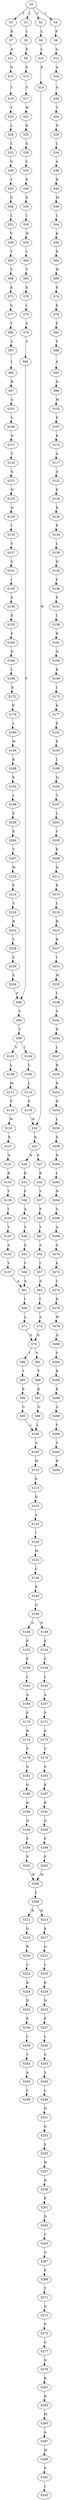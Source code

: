 strict digraph  {
	S0 -> S1 [ label = L ];
	S0 -> S2 [ label = V ];
	S0 -> S3 [ label = T ];
	S0 -> S4 [ label = I ];
	S1 -> S5 [ label = L ];
	S2 -> S6 [ label = L ];
	S3 -> S7 [ label = E ];
	S4 -> S8 [ label = E ];
	S5 -> S9 [ label = E ];
	S6 -> S10 [ label = L ];
	S7 -> S11 [ label = A ];
	S8 -> S12 [ label = A ];
	S9 -> S13 [ label = P ];
	S10 -> S14 [ label = P ];
	S11 -> S15 [ label = D ];
	S12 -> S16 [ label = A ];
	S13 -> S17 [ label = V ];
	S14 -> S18 [ label = W ];
	S15 -> S19 [ label = T ];
	S16 -> S20 [ label = G ];
	S17 -> S21 [ label = W ];
	S18 -> S22 [ label = E ];
	S19 -> S23 [ label = T ];
	S20 -> S24 [ label = T ];
	S21 -> S25 [ label = K ];
	S22 -> S26 [ label = K ];
	S22 -> S27 [ label = E ];
	S23 -> S28 [ label = L ];
	S24 -> S29 [ label = N ];
	S25 -> S30 [ label = E ];
	S26 -> S31 [ label = R ];
	S27 -> S32 [ label = K ];
	S28 -> S33 [ label = L ];
	S29 -> S34 [ label = L ];
	S30 -> S35 [ label = L ];
	S31 -> S36 [ label = F ];
	S32 -> S37 [ label = Y ];
	S33 -> S38 [ label = G ];
	S34 -> S39 [ label = A ];
	S35 -> S40 [ label = E ];
	S36 -> S41 [ label = A ];
	S37 -> S42 [ label = F ];
	S38 -> S43 [ label = Y ];
	S39 -> S44 [ label = R ];
	S40 -> S45 [ label = E ];
	S41 -> S46 [ label = Y ];
	S42 -> S47 [ label = Y ];
	S43 -> S48 [ label = G ];
	S44 -> S49 [ label = M ];
	S45 -> S50 [ label = I ];
	S46 -> S51 [ label = A ];
	S47 -> S52 [ label = A ];
	S48 -> S53 [ label = L ];
	S49 -> S54 [ label = L ];
	S50 -> S55 [ label = W ];
	S51 -> S56 [ label = V ];
	S52 -> S57 [ label = I ];
	S53 -> S58 [ label = V ];
	S54 -> S59 [ label = K ];
	S55 -> S60 [ label = L ];
	S56 -> S61 [ label = A ];
	S57 -> S62 [ label = A ];
	S58 -> S63 [ label = T ];
	S59 -> S64 [ label = E ];
	S60 -> S65 [ label = Y ];
	S61 -> S66 [ label = I ];
	S62 -> S67 [ label = I ];
	S63 -> S68 [ label = V ];
	S64 -> S69 [ label = W ];
	S65 -> S70 [ label = K ];
	S66 -> S71 [ label = A ];
	S67 -> S72 [ label = A ];
	S68 -> S73 [ label = K ];
	S69 -> S74 [ label = E ];
	S70 -> S75 [ label = L ];
	S71 -> S76 [ label = Q ];
	S72 -> S76 [ label = Q ];
	S73 -> S77 [ label = S ];
	S74 -> S78 [ label = E ];
	S75 -> S79 [ label = S ];
	S76 -> S80 [ label = I ];
	S76 -> S81 [ label = V ];
	S77 -> S82 [ label = T ];
	S78 -> S83 [ label = F ];
	S79 -> S84 [ label = S ];
	S80 -> S85 [ label = T ];
	S81 -> S86 [ label = T ];
	S82 -> S87 [ label = S ];
	S83 -> S88 [ label = S ];
	S84 -> S89 [ label = P ];
	S85 -> S90 [ label = K ];
	S86 -> S91 [ label = K ];
	S87 -> S92 [ label = I ];
	S88 -> S93 [ label = A ];
	S89 -> S94 [ label = V ];
	S90 -> S95 [ label = G ];
	S91 -> S96 [ label = G ];
	S92 -> S97 [ label = R ];
	S93 -> S98 [ label = N ];
	S94 -> S99 [ label = V ];
	S95 -> S100 [ label = L ];
	S96 -> S100 [ label = L ];
	S97 -> S101 [ label = G ];
	S98 -> S102 [ label = M ];
	S99 -> S103 [ label = V ];
	S99 -> S104 [ label = I ];
	S100 -> S105 [ label = G ];
	S101 -> S106 [ label = V ];
	S102 -> S107 [ label = E ];
	S103 -> S108 [ label = L ];
	S104 -> S109 [ label = L ];
	S105 -> S110 [ label = M ];
	S106 -> S111 [ label = D ];
	S107 -> S112 [ label = K ];
	S108 -> S113 [ label = M ];
	S109 -> S114 [ label = L ];
	S110 -> S115 [ label = E ];
	S111 -> S116 [ label = T ];
	S112 -> S117 [ label = A ];
	S113 -> S118 [ label = P ];
	S114 -> S119 [ label = P ];
	S115 -> S120 [ label = D ];
	S116 -> S121 [ label = K ];
	S117 -> S122 [ label = A ];
	S118 -> S123 [ label = W ];
	S119 -> S18 [ label = W ];
	S120 -> S124 [ label = A ];
	S121 -> S125 [ label = N ];
	S122 -> S126 [ label = E ];
	S123 -> S127 [ label = E ];
	S124 -> S128 [ label = I ];
	S125 -> S129 [ label = Q ];
	S126 -> S130 [ label = K ];
	S127 -> S131 [ label = A ];
	S128 -> S132 [ label = M ];
	S129 -> S133 [ label = I ];
	S130 -> S134 [ label = P ];
	S131 -> S135 [ label = R ];
	S132 -> S136 [ label = C ];
	S133 -> S137 [ label = V ];
	S134 -> S138 [ label = L ];
	S135 -> S139 [ label = Y ];
	S136 -> S140 [ label = R ];
	S137 -> S141 [ label = S ];
	S138 -> S142 [ label = D ];
	S139 -> S143 [ label = I ];
	S140 -> S144 [ label = G ];
	S141 -> S145 [ label = I ];
	S142 -> S146 [ label = F ];
	S143 -> S147 [ label = Y ];
	S144 -> S148 [ label = G ];
	S144 -> S149 [ label = N ];
	S145 -> S150 [ label = E ];
	S146 -> S151 [ label = P ];
	S147 -> S152 [ label = A ];
	S148 -> S153 [ label = K ];
	S149 -> S154 [ label = K ];
	S150 -> S155 [ label = E ];
	S151 -> S156 [ label = I ];
	S152 -> S157 [ label = V ];
	S153 -> S158 [ label = E ];
	S154 -> S159 [ label = S ];
	S155 -> S160 [ label = P ];
	S156 -> S161 [ label = R ];
	S157 -> S61 [ label = A ];
	S158 -> S162 [ label = L ];
	S159 -> S163 [ label = L ];
	S160 -> S164 [ label = D ];
	S161 -> S165 [ label = Q ];
	S162 -> S166 [ label = A ];
	S163 -> S167 [ label = A ];
	S164 -> S168 [ label = L ];
	S165 -> S169 [ label = K ];
	S166 -> S170 [ label = F ];
	S167 -> S171 [ label = F ];
	S168 -> S172 [ label = E ];
	S169 -> S173 [ label = I ];
	S170 -> S174 [ label = R ];
	S171 -> S175 [ label = A ];
	S172 -> S176 [ label = P ];
	S173 -> S177 [ label = K ];
	S174 -> S178 [ label = V ];
	S175 -> S179 [ label = V ];
	S176 -> S180 [ label = I ];
	S177 -> S181 [ label = P ];
	S178 -> S182 [ label = G ];
	S179 -> S183 [ label = G ];
	S180 -> S184 [ label = W ];
	S181 -> S185 [ label = P ];
	S182 -> S186 [ label = Q ];
	S183 -> S187 [ label = K ];
	S184 -> S188 [ label = K ];
	S185 -> S189 [ label = L ];
	S186 -> S190 [ label = K ];
	S187 -> S191 [ label = R ];
	S188 -> S192 [ label = E ];
	S189 -> S193 [ label = Q ];
	S190 -> S194 [ label = Q ];
	S191 -> S195 [ label = Q ];
	S192 -> S196 [ label = I ];
	S193 -> S197 [ label = T ];
	S194 -> S198 [ label = F ];
	S195 -> S199 [ label = F ];
	S196 -> S200 [ label = E ];
	S197 -> S201 [ label = L ];
	S198 -> S202 [ label = P ];
	S199 -> S203 [ label = P ];
	S200 -> S204 [ label = E ];
	S201 -> S205 [ label = V ];
	S202 -> S206 [ label = M ];
	S203 -> S206 [ label = M ];
	S204 -> S207 [ label = T ];
	S205 -> S208 [ label = E ];
	S206 -> S209 [ label = L ];
	S207 -> S210 [ label = W ];
	S208 -> S211 [ label = D ];
	S209 -> S212 [ label = R ];
	S209 -> S213 [ label = H ];
	S210 -> S214 [ label = P ];
	S211 -> S215 [ label = K ];
	S212 -> S216 [ label = Q ];
	S213 -> S217 [ label = K ];
	S214 -> S218 [ label = Y ];
	S215 -> S219 [ label = L ];
	S216 -> S220 [ label = R ];
	S217 -> S221 [ label = Q ];
	S218 -> S222 [ label = R ];
	S219 -> S223 [ label = R ];
	S220 -> S224 [ label = L ];
	S221 -> S225 [ label = L ];
	S222 -> S226 [ label = L ];
	S223 -> S227 [ label = R ];
	S224 -> S228 [ label = K ];
	S225 -> S229 [ label = K ];
	S226 -> S230 [ label = S ];
	S227 -> S231 [ label = I ];
	S228 -> S232 [ label = D ];
	S229 -> S233 [ label = H ];
	S230 -> S234 [ label = S ];
	S231 -> S235 [ label = M ];
	S232 -> S236 [ label = P ];
	S233 -> S237 [ label = P ];
	S234 -> S89 [ label = P ];
	S235 -> S238 [ label = I ];
	S236 -> S239 [ label = L ];
	S237 -> S240 [ label = L ];
	S238 -> S241 [ label = S ];
	S239 -> S242 [ label = V ];
	S240 -> S243 [ label = G ];
	S241 -> S244 [ label = N ];
	S242 -> S245 [ label = A ];
	S243 -> S246 [ label = S ];
	S244 -> S247 [ label = L ];
	S245 -> S248 [ label = L ];
	S246 -> S249 [ label = L ];
	S247 -> S250 [ label = R ];
	S249 -> S251 [ label = Q ];
	S250 -> S252 [ label = K ];
	S251 -> S253 [ label = Q ];
	S252 -> S254 [ label = H ];
	S253 -> S255 [ label = S ];
	S254 -> S256 [ label = L ];
	S255 -> S257 [ label = W ];
	S256 -> S258 [ label = E ];
	S257 -> S259 [ label = R ];
	S258 -> S260 [ label = D ];
	S259 -> S261 [ label = P ];
	S260 -> S262 [ label = L ];
	S261 -> S263 [ label = D ];
	S262 -> S264 [ label = N ];
	S263 -> S265 [ label = C ];
	S264 -> S266 [ label = S ];
	S265 -> S267 [ label = G ];
	S266 -> S268 [ label = A ];
	S267 -> S269 [ label = F ];
	S268 -> S270 [ label = G ];
	S269 -> S271 [ label = T ];
	S270 -> S272 [ label = K ];
	S271 -> S273 [ label = Q ];
	S272 -> S274 [ label = C ];
	S273 -> S275 [ label = P ];
	S274 -> S276 [ label = D ];
	S275 -> S277 [ label = G ];
	S276 -> S278 [ label = W ];
	S277 -> S279 [ label = N ];
	S278 -> S280 [ label = Q ];
	S279 -> S281 [ label = K ];
	S280 -> S282 [ label = V ];
	S281 -> S283 [ label = D ];
	S282 -> S284 [ label = R ];
	S283 -> S285 [ label = M ];
	S284 -> S286 [ label = K ];
	S285 -> S287 [ label = A ];
	S286 -> S288 [ label = G ];
	S287 -> S289 [ label = M ];
	S288 -> S290 [ label = F ];
	S289 -> S291 [ label = P ];
	S290 -> S292 [ label = Y ];
	S291 -> S293 [ label = L ];
	S292 -> S294 [ label = R ];
}
